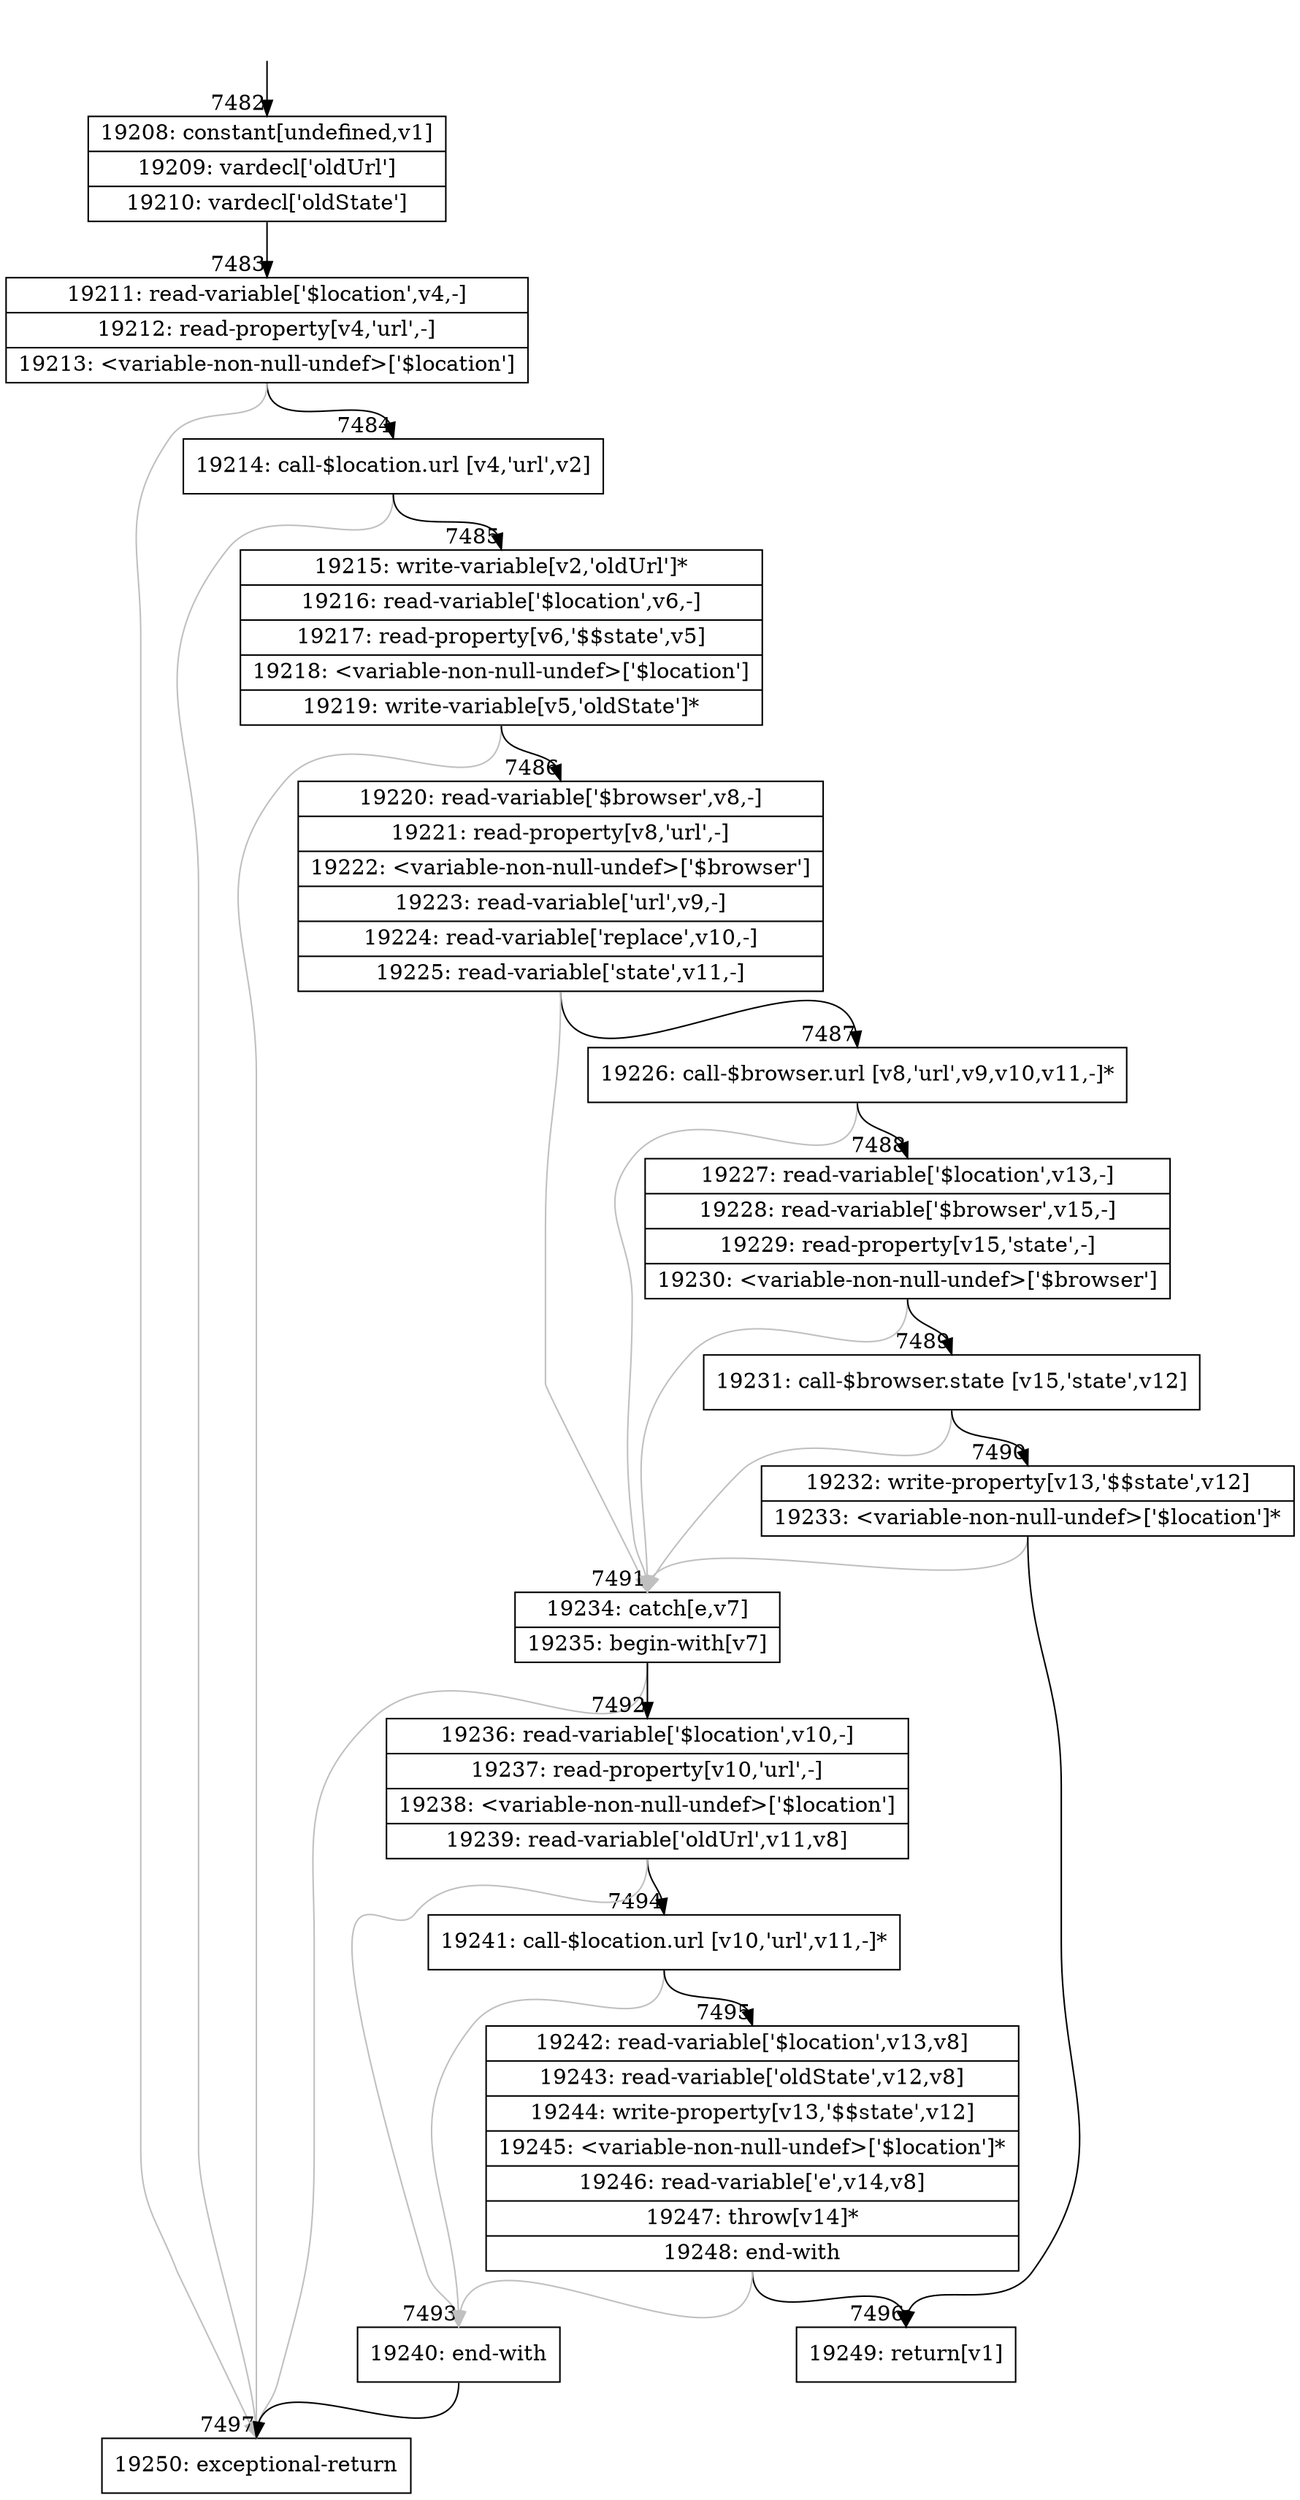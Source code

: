 digraph {
rankdir="TD"
BB_entry563[shape=none,label=""];
BB_entry563 -> BB7482 [tailport=s, headport=n, headlabel="    7482"]
BB7482 [shape=record label="{19208: constant[undefined,v1]|19209: vardecl['oldUrl']|19210: vardecl['oldState']}" ] 
BB7482 -> BB7483 [tailport=s, headport=n, headlabel="      7483"]
BB7483 [shape=record label="{19211: read-variable['$location',v4,-]|19212: read-property[v4,'url',-]|19213: \<variable-non-null-undef\>['$location']}" ] 
BB7483 -> BB7484 [tailport=s, headport=n, headlabel="      7484"]
BB7483 -> BB7497 [tailport=s, headport=n, color=gray, headlabel="      7497"]
BB7484 [shape=record label="{19214: call-$location.url [v4,'url',v2]}" ] 
BB7484 -> BB7485 [tailport=s, headport=n, headlabel="      7485"]
BB7484 -> BB7497 [tailport=s, headport=n, color=gray]
BB7485 [shape=record label="{19215: write-variable[v2,'oldUrl']*|19216: read-variable['$location',v6,-]|19217: read-property[v6,'$$state',v5]|19218: \<variable-non-null-undef\>['$location']|19219: write-variable[v5,'oldState']*}" ] 
BB7485 -> BB7486 [tailport=s, headport=n, headlabel="      7486"]
BB7485 -> BB7497 [tailport=s, headport=n, color=gray]
BB7486 [shape=record label="{19220: read-variable['$browser',v8,-]|19221: read-property[v8,'url',-]|19222: \<variable-non-null-undef\>['$browser']|19223: read-variable['url',v9,-]|19224: read-variable['replace',v10,-]|19225: read-variable['state',v11,-]}" ] 
BB7486 -> BB7487 [tailport=s, headport=n, headlabel="      7487"]
BB7486 -> BB7491 [tailport=s, headport=n, color=gray, headlabel="      7491"]
BB7487 [shape=record label="{19226: call-$browser.url [v8,'url',v9,v10,v11,-]*}" ] 
BB7487 -> BB7488 [tailport=s, headport=n, headlabel="      7488"]
BB7487 -> BB7491 [tailport=s, headport=n, color=gray]
BB7488 [shape=record label="{19227: read-variable['$location',v13,-]|19228: read-variable['$browser',v15,-]|19229: read-property[v15,'state',-]|19230: \<variable-non-null-undef\>['$browser']}" ] 
BB7488 -> BB7489 [tailport=s, headport=n, headlabel="      7489"]
BB7488 -> BB7491 [tailport=s, headport=n, color=gray]
BB7489 [shape=record label="{19231: call-$browser.state [v15,'state',v12]}" ] 
BB7489 -> BB7490 [tailport=s, headport=n, headlabel="      7490"]
BB7489 -> BB7491 [tailport=s, headport=n, color=gray]
BB7490 [shape=record label="{19232: write-property[v13,'$$state',v12]|19233: \<variable-non-null-undef\>['$location']*}" ] 
BB7490 -> BB7496 [tailport=s, headport=n, headlabel="      7496"]
BB7490 -> BB7491 [tailport=s, headport=n, color=gray]
BB7491 [shape=record label="{19234: catch[e,v7]|19235: begin-with[v7]}" ] 
BB7491 -> BB7492 [tailport=s, headport=n, headlabel="      7492"]
BB7491 -> BB7497 [tailport=s, headport=n, color=gray]
BB7492 [shape=record label="{19236: read-variable['$location',v10,-]|19237: read-property[v10,'url',-]|19238: \<variable-non-null-undef\>['$location']|19239: read-variable['oldUrl',v11,v8]}" ] 
BB7492 -> BB7494 [tailport=s, headport=n, headlabel="      7494"]
BB7492 -> BB7493 [tailport=s, headport=n, color=gray, headlabel="      7493"]
BB7493 [shape=record label="{19240: end-with}" ] 
BB7493 -> BB7497 [tailport=s, headport=n]
BB7494 [shape=record label="{19241: call-$location.url [v10,'url',v11,-]*}" ] 
BB7494 -> BB7495 [tailport=s, headport=n, headlabel="      7495"]
BB7494 -> BB7493 [tailport=s, headport=n, color=gray]
BB7495 [shape=record label="{19242: read-variable['$location',v13,v8]|19243: read-variable['oldState',v12,v8]|19244: write-property[v13,'$$state',v12]|19245: \<variable-non-null-undef\>['$location']*|19246: read-variable['e',v14,v8]|19247: throw[v14]*|19248: end-with}" ] 
BB7495 -> BB7496 [tailport=s, headport=n]
BB7495 -> BB7493 [tailport=s, headport=n, color=gray]
BB7496 [shape=record label="{19249: return[v1]}" ] 
BB7497 [shape=record label="{19250: exceptional-return}" ] 
//#$~ 12048
}
